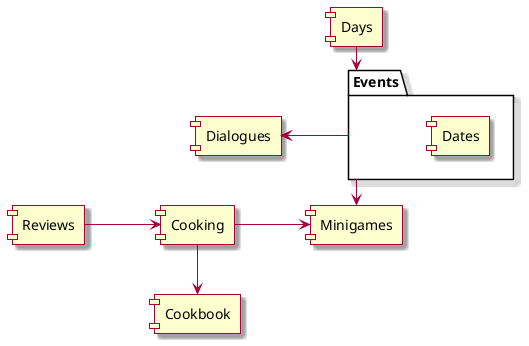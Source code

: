@startuml
skin rose
skinparam componentstyle uml1
skinparam ranksep 50
skinparam nodesep 75

component Cooking
component Days
package Events{
component Dates
}
component Dialogues

component Reviews
component Cookbook
component Minigames

Cooking -d-> Cookbook
Cooking -> Minigames

Reviews -> Cooking

Days -d-> Events

Events -> Dialogues

Events -d-> Minigames
Events -l-> Dialogues

@enduml